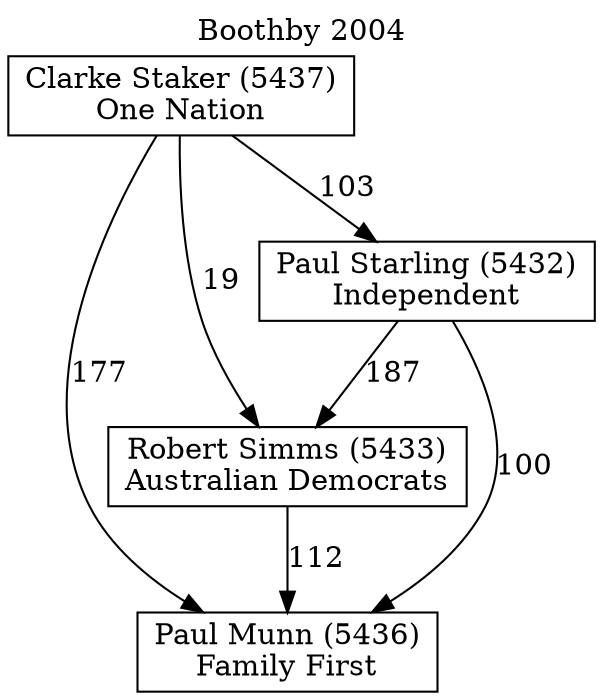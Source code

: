// House preference flow
digraph "Paul Munn (5436)_Boothby_2004" {
	graph [label="Boothby 2004" labelloc=t mclimit=2]
	node [shape=box]
	"Paul Munn (5436)" [label="Paul Munn (5436)
Family First"]
	"Robert Simms (5433)" [label="Robert Simms (5433)
Australian Democrats"]
	"Paul Starling (5432)" [label="Paul Starling (5432)
Independent"]
	"Clarke Staker (5437)" [label="Clarke Staker (5437)
One Nation"]
	"Robert Simms (5433)" -> "Paul Munn (5436)" [label=112]
	"Paul Starling (5432)" -> "Robert Simms (5433)" [label=187]
	"Clarke Staker (5437)" -> "Paul Starling (5432)" [label=103]
	"Paul Starling (5432)" -> "Paul Munn (5436)" [label=100]
	"Clarke Staker (5437)" -> "Paul Munn (5436)" [label=177]
	"Clarke Staker (5437)" -> "Robert Simms (5433)" [label=19]
}
